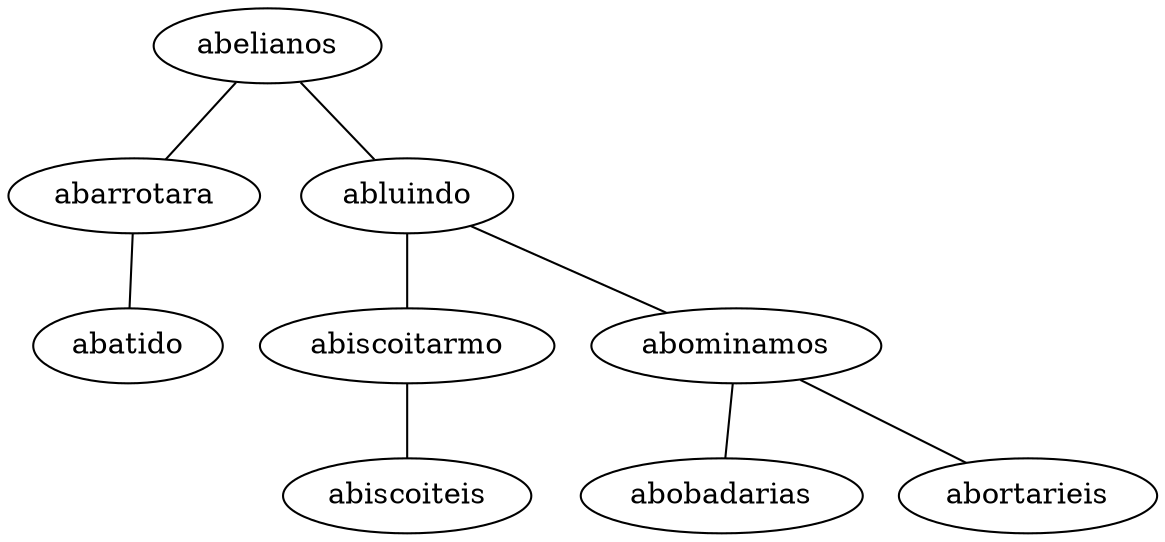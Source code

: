 strict graph {
abelianos -- abarrotara
abarrotara -- abatido
abelianos -- abluindo
abluindo -- abiscoitarmo
abiscoitarmo -- abiscoiteis
abluindo -- abominamos
abominamos -- abobadarias
abominamos -- abortarieis
}

